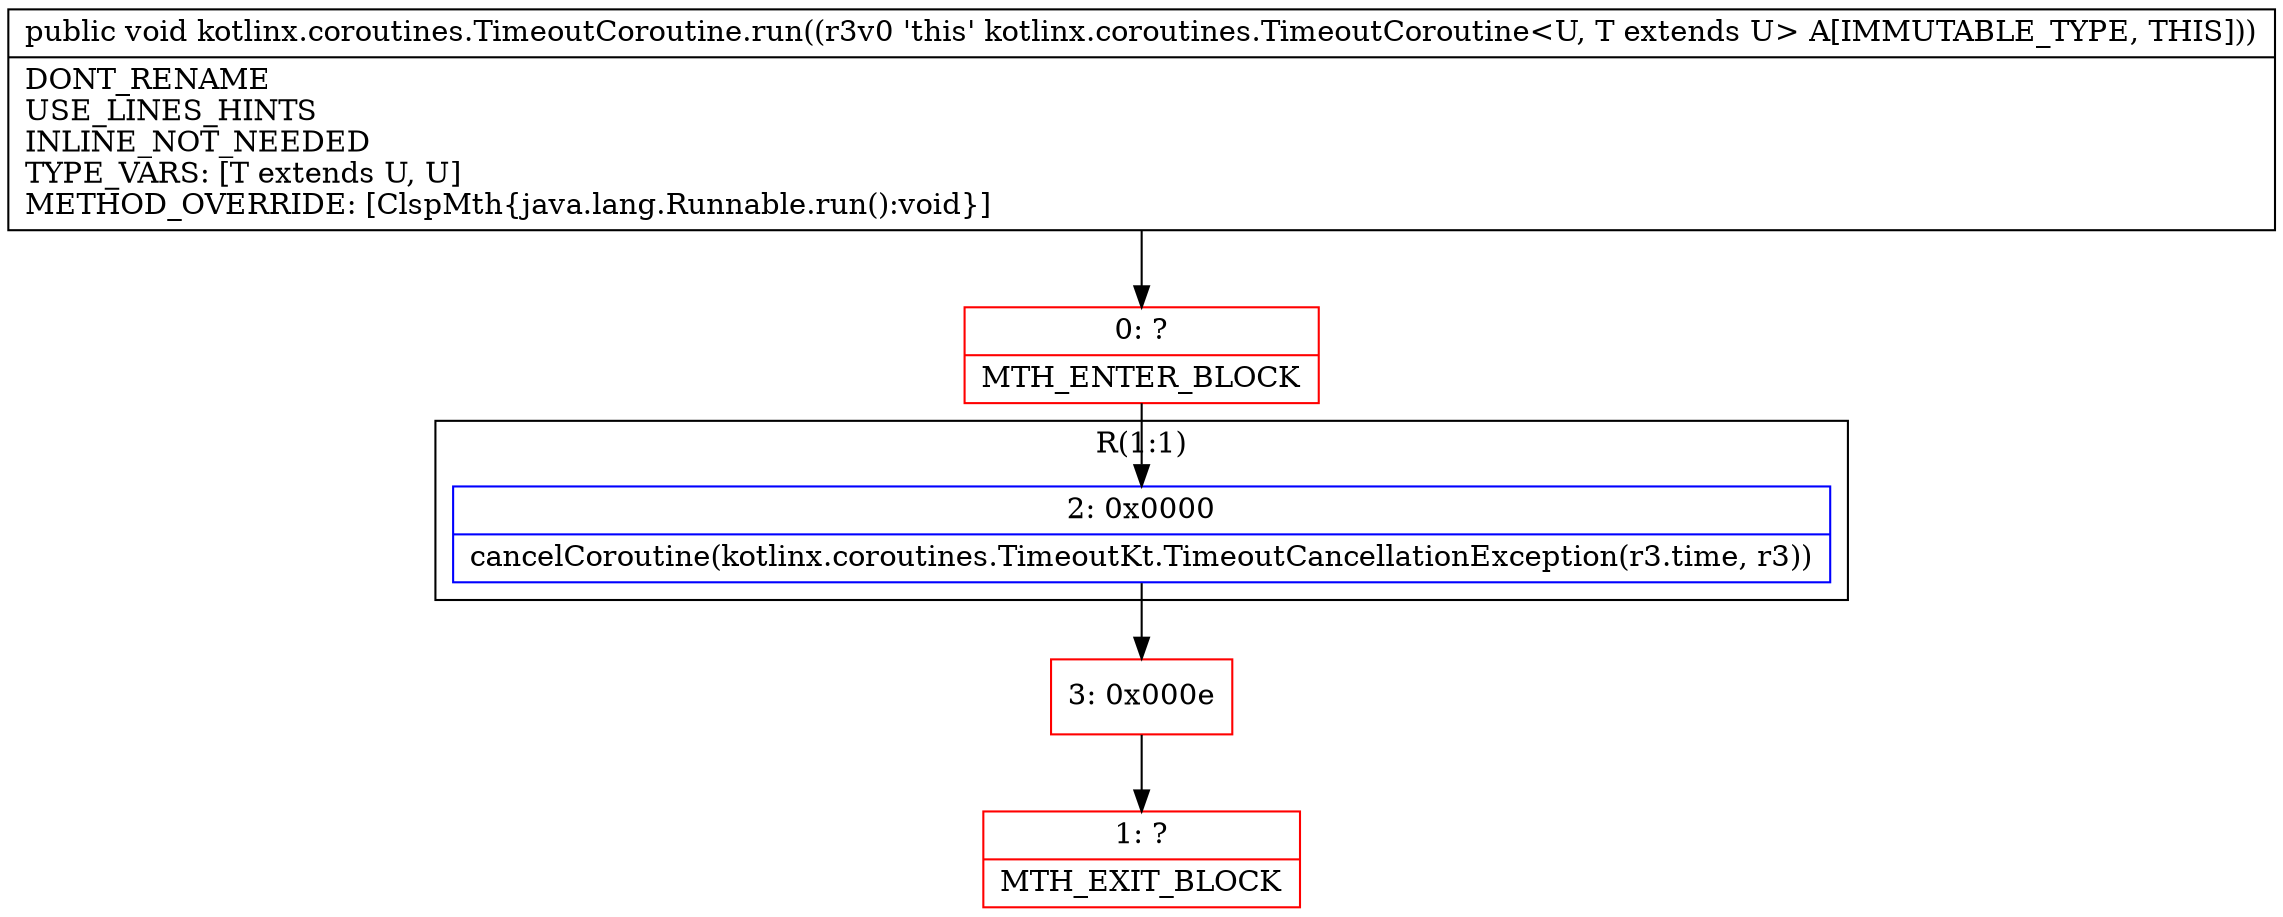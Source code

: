 digraph "CFG forkotlinx.coroutines.TimeoutCoroutine.run()V" {
subgraph cluster_Region_327363597 {
label = "R(1:1)";
node [shape=record,color=blue];
Node_2 [shape=record,label="{2\:\ 0x0000|cancelCoroutine(kotlinx.coroutines.TimeoutKt.TimeoutCancellationException(r3.time, r3))\l}"];
}
Node_0 [shape=record,color=red,label="{0\:\ ?|MTH_ENTER_BLOCK\l}"];
Node_3 [shape=record,color=red,label="{3\:\ 0x000e}"];
Node_1 [shape=record,color=red,label="{1\:\ ?|MTH_EXIT_BLOCK\l}"];
MethodNode[shape=record,label="{public void kotlinx.coroutines.TimeoutCoroutine.run((r3v0 'this' kotlinx.coroutines.TimeoutCoroutine\<U, T extends U\> A[IMMUTABLE_TYPE, THIS]))  | DONT_RENAME\lUSE_LINES_HINTS\lINLINE_NOT_NEEDED\lTYPE_VARS: [T extends U, U]\lMETHOD_OVERRIDE: [ClspMth\{java.lang.Runnable.run():void\}]\l}"];
MethodNode -> Node_0;Node_2 -> Node_3;
Node_0 -> Node_2;
Node_3 -> Node_1;
}

